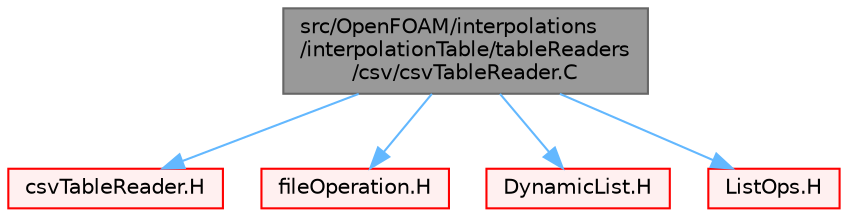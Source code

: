 digraph "src/OpenFOAM/interpolations/interpolationTable/tableReaders/csv/csvTableReader.C"
{
 // LATEX_PDF_SIZE
  bgcolor="transparent";
  edge [fontname=Helvetica,fontsize=10,labelfontname=Helvetica,labelfontsize=10];
  node [fontname=Helvetica,fontsize=10,shape=box,height=0.2,width=0.4];
  Node1 [id="Node000001",label="src/OpenFOAM/interpolations\l/interpolationTable/tableReaders\l/csv/csvTableReader.C",height=0.2,width=0.4,color="gray40", fillcolor="grey60", style="filled", fontcolor="black",tooltip=" "];
  Node1 -> Node2 [id="edge1_Node000001_Node000002",color="steelblue1",style="solid",tooltip=" "];
  Node2 [id="Node000002",label="csvTableReader.H",height=0.2,width=0.4,color="red", fillcolor="#FFF0F0", style="filled",URL="$csvTableReader_8H.html",tooltip=" "];
  Node1 -> Node161 [id="edge2_Node000001_Node000161",color="steelblue1",style="solid",tooltip=" "];
  Node161 [id="Node000161",label="fileOperation.H",height=0.2,width=0.4,color="red", fillcolor="#FFF0F0", style="filled",URL="$fileOperation_8H.html",tooltip=" "];
  Node1 -> Node165 [id="edge3_Node000001_Node000165",color="steelblue1",style="solid",tooltip=" "];
  Node165 [id="Node000165",label="DynamicList.H",height=0.2,width=0.4,color="red", fillcolor="#FFF0F0", style="filled",URL="$DynamicList_8H.html",tooltip=" "];
  Node1 -> Node170 [id="edge4_Node000001_Node000170",color="steelblue1",style="solid",tooltip=" "];
  Node170 [id="Node000170",label="ListOps.H",height=0.2,width=0.4,color="red", fillcolor="#FFF0F0", style="filled",URL="$ListOps_8H.html",tooltip="Various functions to operate on Lists."];
}
